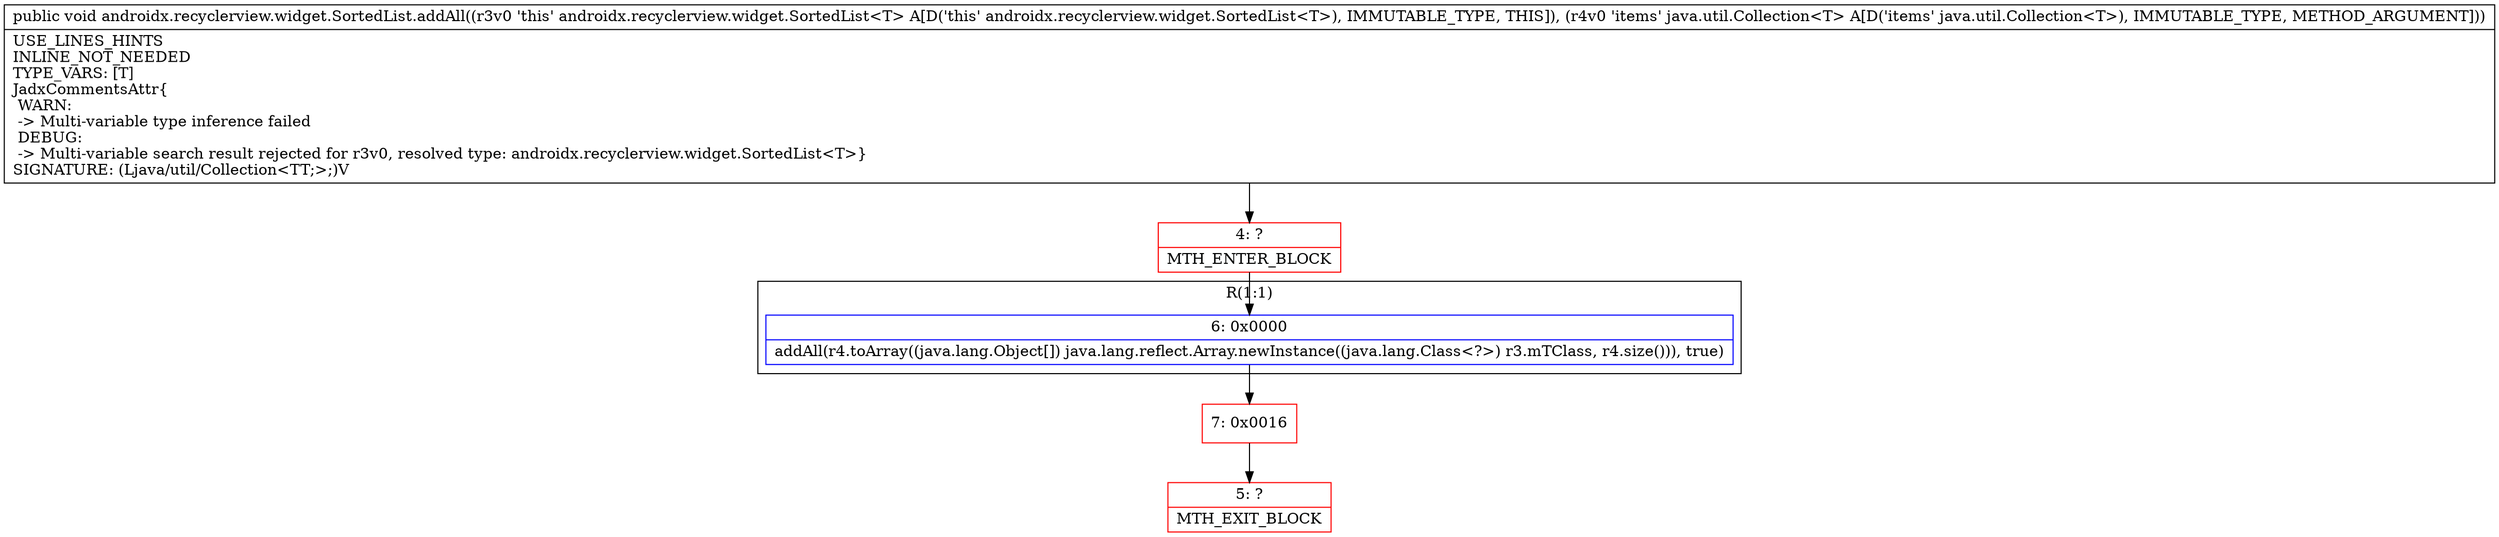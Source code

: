 digraph "CFG forandroidx.recyclerview.widget.SortedList.addAll(Ljava\/util\/Collection;)V" {
subgraph cluster_Region_1174421902 {
label = "R(1:1)";
node [shape=record,color=blue];
Node_6 [shape=record,label="{6\:\ 0x0000|addAll(r4.toArray((java.lang.Object[]) java.lang.reflect.Array.newInstance((java.lang.Class\<?\>) r3.mTClass, r4.size())), true)\l}"];
}
Node_4 [shape=record,color=red,label="{4\:\ ?|MTH_ENTER_BLOCK\l}"];
Node_7 [shape=record,color=red,label="{7\:\ 0x0016}"];
Node_5 [shape=record,color=red,label="{5\:\ ?|MTH_EXIT_BLOCK\l}"];
MethodNode[shape=record,label="{public void androidx.recyclerview.widget.SortedList.addAll((r3v0 'this' androidx.recyclerview.widget.SortedList\<T\> A[D('this' androidx.recyclerview.widget.SortedList\<T\>), IMMUTABLE_TYPE, THIS]), (r4v0 'items' java.util.Collection\<T\> A[D('items' java.util.Collection\<T\>), IMMUTABLE_TYPE, METHOD_ARGUMENT]))  | USE_LINES_HINTS\lINLINE_NOT_NEEDED\lTYPE_VARS: [T]\lJadxCommentsAttr\{\l WARN: \l \-\> Multi\-variable type inference failed\l DEBUG: \l \-\> Multi\-variable search result rejected for r3v0, resolved type: androidx.recyclerview.widget.SortedList\<T\>\}\lSIGNATURE: (Ljava\/util\/Collection\<TT;\>;)V\l}"];
MethodNode -> Node_4;Node_6 -> Node_7;
Node_4 -> Node_6;
Node_7 -> Node_5;
}

